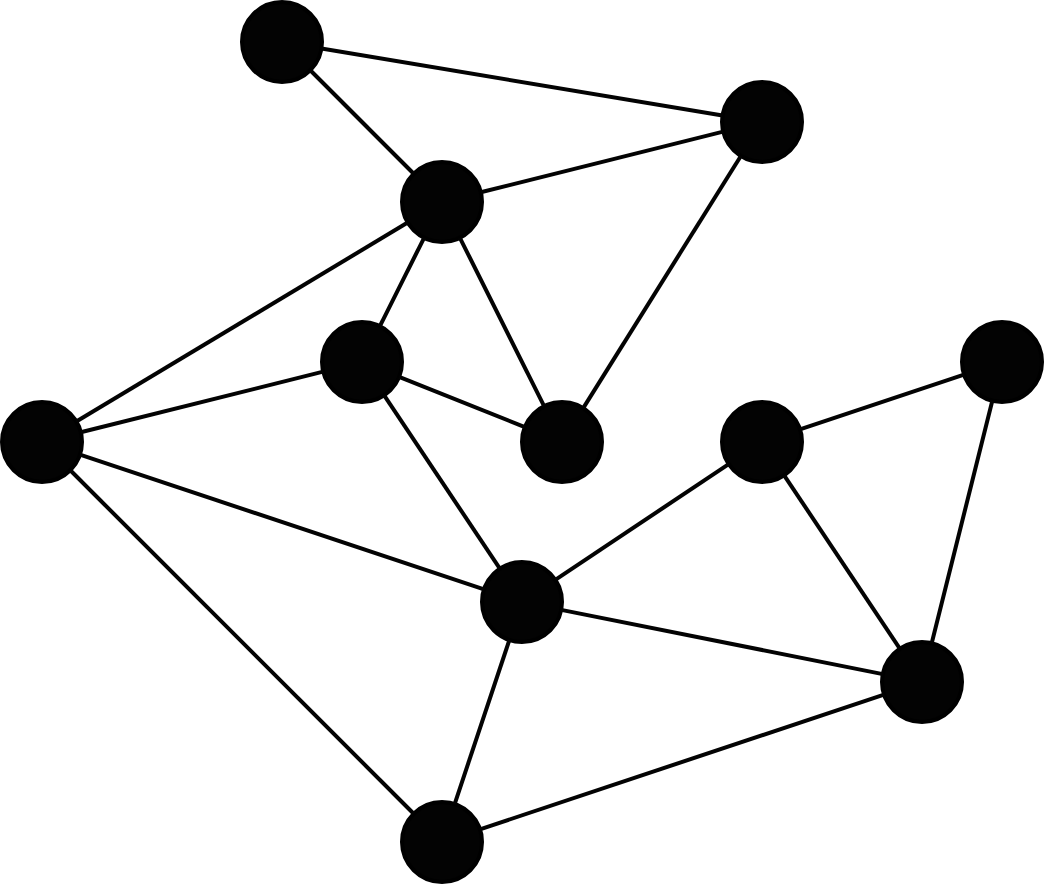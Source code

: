 <mxfile version="24.7.14">
  <diagram name="Page-1" id="zdLS6XzUSG3x8lp1yBCd">
    <mxGraphModel dx="1434" dy="841" grid="1" gridSize="10" guides="1" tooltips="1" connect="1" arrows="1" fold="1" page="1" pageScale="1" pageWidth="827" pageHeight="1169" background="none" math="0" shadow="0">
      <root>
        <mxCell id="0" />
        <mxCell id="1" parent="0" />
        <mxCell id="I01gEKsPp_aFatJLtKyl-5" value="" style="ellipse;whiteSpace=wrap;html=1;aspect=fixed;strokeWidth=2;fillColor=#030303;" parent="1" vertex="1">
          <mxGeometry x="400" y="120" width="40" height="40" as="geometry" />
        </mxCell>
        <mxCell id="I01gEKsPp_aFatJLtKyl-7" value="" style="ellipse;whiteSpace=wrap;html=1;aspect=fixed;strokeWidth=2;fillColor=#030303;" parent="1" vertex="1">
          <mxGeometry x="320" y="40" width="40" height="40" as="geometry" />
        </mxCell>
        <mxCell id="I01gEKsPp_aFatJLtKyl-8" value="" style="ellipse;whiteSpace=wrap;html=1;aspect=fixed;strokeWidth=2;fillColor=#030303;" parent="1" vertex="1">
          <mxGeometry x="560" y="80" width="40" height="40" as="geometry" />
        </mxCell>
        <mxCell id="I01gEKsPp_aFatJLtKyl-22" value="" style="endArrow=none;html=1;rounded=0;strokeWidth=2;strokeColor=#030303;endFill=0;" parent="1" source="I01gEKsPp_aFatJLtKyl-8" target="I01gEKsPp_aFatJLtKyl-7" edge="1">
          <mxGeometry width="50" height="50" relative="1" as="geometry">
            <mxPoint x="610" y="310" as="sourcePoint" />
            <mxPoint x="490" y="310" as="targetPoint" />
          </mxGeometry>
        </mxCell>
        <mxCell id="I01gEKsPp_aFatJLtKyl-23" value="" style="endArrow=none;html=1;rounded=0;strokeWidth=2;endFill=0;strokeColor=#030303;" parent="1" source="I01gEKsPp_aFatJLtKyl-8" target="I01gEKsPp_aFatJLtKyl-5" edge="1">
          <mxGeometry width="50" height="50" relative="1" as="geometry">
            <mxPoint x="530" y="70" as="sourcePoint" />
            <mxPoint x="410" y="70" as="targetPoint" />
          </mxGeometry>
        </mxCell>
        <mxCell id="I01gEKsPp_aFatJLtKyl-24" value="" style="endArrow=none;html=1;rounded=0;strokeWidth=2;strokeColor=#030303;endFill=0;" parent="1" source="I01gEKsPp_aFatJLtKyl-7" target="I01gEKsPp_aFatJLtKyl-5" edge="1">
          <mxGeometry width="50" height="50" relative="1" as="geometry">
            <mxPoint x="536" y="84" as="sourcePoint" />
            <mxPoint x="484" y="136" as="targetPoint" />
          </mxGeometry>
        </mxCell>
        <mxCell id="RA_EbAn50JD2a9bJy-9p-1" value="" style="ellipse;whiteSpace=wrap;html=1;aspect=fixed;strokeWidth=2;fillColor=#030303;" vertex="1" parent="1">
          <mxGeometry x="460" y="240" width="40" height="40" as="geometry" />
        </mxCell>
        <mxCell id="RA_EbAn50JD2a9bJy-9p-2" value="" style="endArrow=none;html=1;rounded=0;strokeWidth=2;endFill=0;strokeColor=#030303;" edge="1" parent="1" source="I01gEKsPp_aFatJLtKyl-8" target="RA_EbAn50JD2a9bJy-9p-1">
          <mxGeometry width="50" height="50" relative="1" as="geometry">
            <mxPoint x="536" y="84" as="sourcePoint" />
            <mxPoint x="484" y="136" as="targetPoint" />
          </mxGeometry>
        </mxCell>
        <mxCell id="RA_EbAn50JD2a9bJy-9p-3" value="" style="endArrow=none;html=1;rounded=0;strokeWidth=2;endFill=0;strokeColor=#030303;" edge="1" parent="1" source="I01gEKsPp_aFatJLtKyl-5" target="RA_EbAn50JD2a9bJy-9p-1">
          <mxGeometry width="50" height="50" relative="1" as="geometry">
            <mxPoint x="550" y="90" as="sourcePoint" />
            <mxPoint x="510" y="250" as="targetPoint" />
          </mxGeometry>
        </mxCell>
        <mxCell id="RA_EbAn50JD2a9bJy-9p-4" value="" style="ellipse;whiteSpace=wrap;html=1;aspect=fixed;strokeWidth=2;fillColor=#030303;" vertex="1" parent="1">
          <mxGeometry x="360" y="200" width="40" height="40" as="geometry" />
        </mxCell>
        <mxCell id="RA_EbAn50JD2a9bJy-9p-5" value="" style="endArrow=none;html=1;rounded=0;strokeWidth=2;endFill=0;strokeColor=#030303;" edge="1" parent="1" source="RA_EbAn50JD2a9bJy-9p-4" target="RA_EbAn50JD2a9bJy-9p-1">
          <mxGeometry width="50" height="50" relative="1" as="geometry">
            <mxPoint x="484" y="164" as="sourcePoint" />
            <mxPoint x="536" y="216" as="targetPoint" />
          </mxGeometry>
        </mxCell>
        <mxCell id="RA_EbAn50JD2a9bJy-9p-7" value="" style="endArrow=none;html=1;rounded=0;strokeWidth=2;endFill=0;strokeColor=#030303;" edge="1" parent="1" source="RA_EbAn50JD2a9bJy-9p-4" target="I01gEKsPp_aFatJLtKyl-5">
          <mxGeometry width="50" height="50" relative="1" as="geometry">
            <mxPoint x="410" y="230" as="sourcePoint" />
            <mxPoint x="530" y="230" as="targetPoint" />
          </mxGeometry>
        </mxCell>
        <mxCell id="RA_EbAn50JD2a9bJy-9p-8" value="" style="ellipse;whiteSpace=wrap;html=1;aspect=fixed;strokeWidth=2;fillColor=#030303;" vertex="1" parent="1">
          <mxGeometry x="200" y="240" width="40" height="40" as="geometry" />
        </mxCell>
        <mxCell id="RA_EbAn50JD2a9bJy-9p-9" value="" style="endArrow=none;html=1;rounded=0;strokeWidth=2;strokeColor=#030303;endFill=0;" edge="1" parent="1" source="RA_EbAn50JD2a9bJy-9p-8" target="I01gEKsPp_aFatJLtKyl-5">
          <mxGeometry width="50" height="50" relative="1" as="geometry">
            <mxPoint x="404" y="84" as="sourcePoint" />
            <mxPoint x="460" y="140" as="targetPoint" />
          </mxGeometry>
        </mxCell>
        <mxCell id="RA_EbAn50JD2a9bJy-9p-10" value="" style="ellipse;whiteSpace=wrap;html=1;aspect=fixed;strokeWidth=2;fillColor=#030303;" vertex="1" parent="1">
          <mxGeometry x="440" y="320" width="40" height="40" as="geometry" />
        </mxCell>
        <mxCell id="RA_EbAn50JD2a9bJy-9p-11" value="" style="endArrow=none;html=1;rounded=0;strokeWidth=2;strokeColor=#030303;endFill=0;" edge="1" parent="1" source="RA_EbAn50JD2a9bJy-9p-10" target="RA_EbAn50JD2a9bJy-9p-4">
          <mxGeometry width="50" height="50" relative="1" as="geometry">
            <mxPoint x="290" y="150" as="sourcePoint" />
            <mxPoint x="450" y="150" as="targetPoint" />
          </mxGeometry>
        </mxCell>
        <mxCell id="RA_EbAn50JD2a9bJy-9p-12" value="" style="endArrow=none;html=1;rounded=0;strokeWidth=2;strokeColor=#030303;endFill=0;" edge="1" parent="1" source="RA_EbAn50JD2a9bJy-9p-10" target="RA_EbAn50JD2a9bJy-9p-8">
          <mxGeometry width="50" height="50" relative="1" as="geometry">
            <mxPoint x="290" y="150" as="sourcePoint" />
            <mxPoint x="450" y="150" as="targetPoint" />
          </mxGeometry>
        </mxCell>
        <mxCell id="RA_EbAn50JD2a9bJy-9p-13" value="" style="endArrow=none;html=1;rounded=0;strokeWidth=2;strokeColor=#030303;endFill=0;" edge="1" parent="1" source="RA_EbAn50JD2a9bJy-9p-4" target="RA_EbAn50JD2a9bJy-9p-8">
          <mxGeometry width="50" height="50" relative="1" as="geometry">
            <mxPoint x="204" y="216" as="sourcePoint" />
            <mxPoint x="296" y="164" as="targetPoint" />
          </mxGeometry>
        </mxCell>
        <mxCell id="RA_EbAn50JD2a9bJy-9p-14" value="" style="ellipse;whiteSpace=wrap;html=1;aspect=fixed;strokeWidth=2;fillColor=#030303;" vertex="1" parent="1">
          <mxGeometry x="560" y="240" width="40" height="40" as="geometry" />
        </mxCell>
        <mxCell id="RA_EbAn50JD2a9bJy-9p-15" value="" style="ellipse;whiteSpace=wrap;html=1;aspect=fixed;strokeWidth=2;fillColor=#030303;" vertex="1" parent="1">
          <mxGeometry x="680" y="200" width="40" height="40" as="geometry" />
        </mxCell>
        <mxCell id="RA_EbAn50JD2a9bJy-9p-16" value="" style="endArrow=none;html=1;rounded=0;strokeWidth=2;endFill=0;strokeColor=#030303;" edge="1" parent="1" source="RA_EbAn50JD2a9bJy-9p-15" target="RA_EbAn50JD2a9bJy-9p-14">
          <mxGeometry width="50" height="50" relative="1" as="geometry">
            <mxPoint x="579" y="127" as="sourcePoint" />
            <mxPoint x="501" y="253" as="targetPoint" />
          </mxGeometry>
        </mxCell>
        <mxCell id="RA_EbAn50JD2a9bJy-9p-17" value="" style="endArrow=none;html=1;rounded=0;strokeWidth=2;endFill=0;strokeColor=#030303;" edge="1" parent="1" source="RA_EbAn50JD2a9bJy-9p-14" target="RA_EbAn50JD2a9bJy-9p-10">
          <mxGeometry width="50" height="50" relative="1" as="geometry">
            <mxPoint x="691" y="236" as="sourcePoint" />
            <mxPoint x="609" y="264" as="targetPoint" />
          </mxGeometry>
        </mxCell>
        <mxCell id="RA_EbAn50JD2a9bJy-9p-18" value="" style="ellipse;whiteSpace=wrap;html=1;aspect=fixed;strokeWidth=2;fillColor=#030303;" vertex="1" parent="1">
          <mxGeometry x="640" y="360" width="40" height="40" as="geometry" />
        </mxCell>
        <mxCell id="RA_EbAn50JD2a9bJy-9p-19" value="" style="endArrow=none;html=1;rounded=0;strokeWidth=2;endFill=0;strokeColor=#030303;" edge="1" parent="1" source="RA_EbAn50JD2a9bJy-9p-15" target="RA_EbAn50JD2a9bJy-9p-18">
          <mxGeometry width="50" height="50" relative="1" as="geometry">
            <mxPoint x="691" y="236" as="sourcePoint" />
            <mxPoint x="609" y="264" as="targetPoint" />
          </mxGeometry>
        </mxCell>
        <mxCell id="RA_EbAn50JD2a9bJy-9p-20" value="" style="endArrow=none;html=1;rounded=0;strokeWidth=2;endFill=0;strokeColor=#030303;" edge="1" parent="1" source="RA_EbAn50JD2a9bJy-9p-14" target="RA_EbAn50JD2a9bJy-9p-18">
          <mxGeometry width="50" height="50" relative="1" as="geometry">
            <mxPoint x="705" y="249" as="sourcePoint" />
            <mxPoint x="675" y="371" as="targetPoint" />
          </mxGeometry>
        </mxCell>
        <mxCell id="RA_EbAn50JD2a9bJy-9p-21" value="" style="endArrow=none;html=1;rounded=0;strokeWidth=2;endFill=0;strokeColor=#030303;" edge="1" parent="1" source="RA_EbAn50JD2a9bJy-9p-18" target="RA_EbAn50JD2a9bJy-9p-10">
          <mxGeometry width="50" height="50" relative="1" as="geometry">
            <mxPoint x="575" y="283" as="sourcePoint" />
            <mxPoint x="485" y="357" as="targetPoint" />
          </mxGeometry>
        </mxCell>
        <mxCell id="RA_EbAn50JD2a9bJy-9p-22" value="" style="ellipse;whiteSpace=wrap;html=1;aspect=fixed;strokeWidth=2;fillColor=#030303;" vertex="1" parent="1">
          <mxGeometry x="400" y="440" width="40" height="40" as="geometry" />
        </mxCell>
        <mxCell id="RA_EbAn50JD2a9bJy-9p-23" value="" style="endArrow=none;html=1;rounded=0;strokeWidth=2;endFill=0;strokeColor=#030303;" edge="1" parent="1" source="RA_EbAn50JD2a9bJy-9p-18" target="RA_EbAn50JD2a9bJy-9p-22">
          <mxGeometry width="50" height="50" relative="1" as="geometry">
            <mxPoint x="650" y="388" as="sourcePoint" />
            <mxPoint x="490" y="372" as="targetPoint" />
          </mxGeometry>
        </mxCell>
        <mxCell id="RA_EbAn50JD2a9bJy-9p-24" value="" style="endArrow=none;html=1;rounded=0;strokeWidth=2;endFill=0;strokeColor=#030303;" edge="1" parent="1" source="RA_EbAn50JD2a9bJy-9p-10" target="RA_EbAn50JD2a9bJy-9p-22">
          <mxGeometry width="50" height="50" relative="1" as="geometry">
            <mxPoint x="651" y="396" as="sourcePoint" />
            <mxPoint x="449" y="464" as="targetPoint" />
          </mxGeometry>
        </mxCell>
        <mxCell id="RA_EbAn50JD2a9bJy-9p-25" value="" style="endArrow=none;html=1;rounded=0;strokeWidth=2;endFill=0;strokeColor=#030303;" edge="1" parent="1" source="RA_EbAn50JD2a9bJy-9p-8" target="RA_EbAn50JD2a9bJy-9p-22">
          <mxGeometry width="50" height="50" relative="1" as="geometry">
            <mxPoint x="463" y="389" as="sourcePoint" />
            <mxPoint x="437" y="451" as="targetPoint" />
          </mxGeometry>
        </mxCell>
      </root>
    </mxGraphModel>
  </diagram>
</mxfile>
